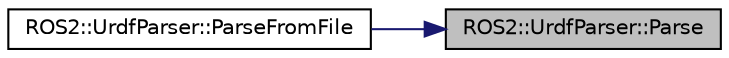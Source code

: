 digraph "ROS2::UrdfParser::Parse"
{
 // LATEX_PDF_SIZE
  edge [fontname="Helvetica",fontsize="10",labelfontname="Helvetica",labelfontsize="10"];
  node [fontname="Helvetica",fontsize="10",shape=record];
  rankdir="RL";
  Node1 [label="ROS2::UrdfParser::Parse",height=0.2,width=0.4,color="black", fillcolor="grey75", style="filled", fontcolor="black",tooltip=" "];
  Node1 -> Node2 [dir="back",color="midnightblue",fontsize="10",style="solid",fontname="Helvetica"];
  Node2 [label="ROS2::UrdfParser::ParseFromFile",height=0.2,width=0.4,color="black", fillcolor="white", style="filled",URL="$class_r_o_s2_1_1_urdf_parser.html#a57a63cb877db7301080e28a03b00fd7b",tooltip=" "];
}
